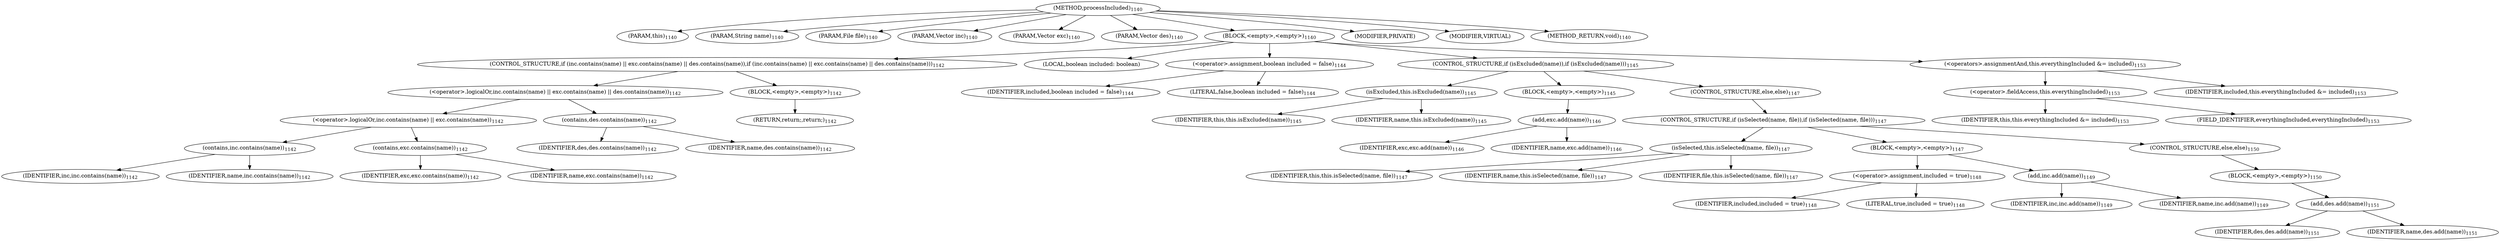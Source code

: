 digraph "processIncluded" {  
"2166" [label = <(METHOD,processIncluded)<SUB>1140</SUB>> ]
"87" [label = <(PARAM,this)<SUB>1140</SUB>> ]
"2167" [label = <(PARAM,String name)<SUB>1140</SUB>> ]
"2168" [label = <(PARAM,File file)<SUB>1140</SUB>> ]
"2169" [label = <(PARAM,Vector inc)<SUB>1140</SUB>> ]
"2170" [label = <(PARAM,Vector exc)<SUB>1140</SUB>> ]
"2171" [label = <(PARAM,Vector des)<SUB>1140</SUB>> ]
"2172" [label = <(BLOCK,&lt;empty&gt;,&lt;empty&gt;)<SUB>1140</SUB>> ]
"2173" [label = <(CONTROL_STRUCTURE,if (inc.contains(name) || exc.contains(name) || des.contains(name)),if (inc.contains(name) || exc.contains(name) || des.contains(name)))<SUB>1142</SUB>> ]
"2174" [label = <(&lt;operator&gt;.logicalOr,inc.contains(name) || exc.contains(name) || des.contains(name))<SUB>1142</SUB>> ]
"2175" [label = <(&lt;operator&gt;.logicalOr,inc.contains(name) || exc.contains(name))<SUB>1142</SUB>> ]
"2176" [label = <(contains,inc.contains(name))<SUB>1142</SUB>> ]
"2177" [label = <(IDENTIFIER,inc,inc.contains(name))<SUB>1142</SUB>> ]
"2178" [label = <(IDENTIFIER,name,inc.contains(name))<SUB>1142</SUB>> ]
"2179" [label = <(contains,exc.contains(name))<SUB>1142</SUB>> ]
"2180" [label = <(IDENTIFIER,exc,exc.contains(name))<SUB>1142</SUB>> ]
"2181" [label = <(IDENTIFIER,name,exc.contains(name))<SUB>1142</SUB>> ]
"2182" [label = <(contains,des.contains(name))<SUB>1142</SUB>> ]
"2183" [label = <(IDENTIFIER,des,des.contains(name))<SUB>1142</SUB>> ]
"2184" [label = <(IDENTIFIER,name,des.contains(name))<SUB>1142</SUB>> ]
"2185" [label = <(BLOCK,&lt;empty&gt;,&lt;empty&gt;)<SUB>1142</SUB>> ]
"2186" [label = <(RETURN,return;,return;)<SUB>1142</SUB>> ]
"2187" [label = <(LOCAL,boolean included: boolean)> ]
"2188" [label = <(&lt;operator&gt;.assignment,boolean included = false)<SUB>1144</SUB>> ]
"2189" [label = <(IDENTIFIER,included,boolean included = false)<SUB>1144</SUB>> ]
"2190" [label = <(LITERAL,false,boolean included = false)<SUB>1144</SUB>> ]
"2191" [label = <(CONTROL_STRUCTURE,if (isExcluded(name)),if (isExcluded(name)))<SUB>1145</SUB>> ]
"2192" [label = <(isExcluded,this.isExcluded(name))<SUB>1145</SUB>> ]
"86" [label = <(IDENTIFIER,this,this.isExcluded(name))<SUB>1145</SUB>> ]
"2193" [label = <(IDENTIFIER,name,this.isExcluded(name))<SUB>1145</SUB>> ]
"2194" [label = <(BLOCK,&lt;empty&gt;,&lt;empty&gt;)<SUB>1145</SUB>> ]
"2195" [label = <(add,exc.add(name))<SUB>1146</SUB>> ]
"2196" [label = <(IDENTIFIER,exc,exc.add(name))<SUB>1146</SUB>> ]
"2197" [label = <(IDENTIFIER,name,exc.add(name))<SUB>1146</SUB>> ]
"2198" [label = <(CONTROL_STRUCTURE,else,else)<SUB>1147</SUB>> ]
"2199" [label = <(CONTROL_STRUCTURE,if (isSelected(name, file)),if (isSelected(name, file)))<SUB>1147</SUB>> ]
"2200" [label = <(isSelected,this.isSelected(name, file))<SUB>1147</SUB>> ]
"88" [label = <(IDENTIFIER,this,this.isSelected(name, file))<SUB>1147</SUB>> ]
"2201" [label = <(IDENTIFIER,name,this.isSelected(name, file))<SUB>1147</SUB>> ]
"2202" [label = <(IDENTIFIER,file,this.isSelected(name, file))<SUB>1147</SUB>> ]
"2203" [label = <(BLOCK,&lt;empty&gt;,&lt;empty&gt;)<SUB>1147</SUB>> ]
"2204" [label = <(&lt;operator&gt;.assignment,included = true)<SUB>1148</SUB>> ]
"2205" [label = <(IDENTIFIER,included,included = true)<SUB>1148</SUB>> ]
"2206" [label = <(LITERAL,true,included = true)<SUB>1148</SUB>> ]
"2207" [label = <(add,inc.add(name))<SUB>1149</SUB>> ]
"2208" [label = <(IDENTIFIER,inc,inc.add(name))<SUB>1149</SUB>> ]
"2209" [label = <(IDENTIFIER,name,inc.add(name))<SUB>1149</SUB>> ]
"2210" [label = <(CONTROL_STRUCTURE,else,else)<SUB>1150</SUB>> ]
"2211" [label = <(BLOCK,&lt;empty&gt;,&lt;empty&gt;)<SUB>1150</SUB>> ]
"2212" [label = <(add,des.add(name))<SUB>1151</SUB>> ]
"2213" [label = <(IDENTIFIER,des,des.add(name))<SUB>1151</SUB>> ]
"2214" [label = <(IDENTIFIER,name,des.add(name))<SUB>1151</SUB>> ]
"2215" [label = <(&lt;operators&gt;.assignmentAnd,this.everythingIncluded &amp;= included)<SUB>1153</SUB>> ]
"2216" [label = <(&lt;operator&gt;.fieldAccess,this.everythingIncluded)<SUB>1153</SUB>> ]
"2217" [label = <(IDENTIFIER,this,this.everythingIncluded &amp;= included)<SUB>1153</SUB>> ]
"2218" [label = <(FIELD_IDENTIFIER,everythingIncluded,everythingIncluded)<SUB>1153</SUB>> ]
"2219" [label = <(IDENTIFIER,included,this.everythingIncluded &amp;= included)<SUB>1153</SUB>> ]
"2220" [label = <(MODIFIER,PRIVATE)> ]
"2221" [label = <(MODIFIER,VIRTUAL)> ]
"2222" [label = <(METHOD_RETURN,void)<SUB>1140</SUB>> ]
  "2166" -> "87" 
  "2166" -> "2167" 
  "2166" -> "2168" 
  "2166" -> "2169" 
  "2166" -> "2170" 
  "2166" -> "2171" 
  "2166" -> "2172" 
  "2166" -> "2220" 
  "2166" -> "2221" 
  "2166" -> "2222" 
  "2172" -> "2173" 
  "2172" -> "2187" 
  "2172" -> "2188" 
  "2172" -> "2191" 
  "2172" -> "2215" 
  "2173" -> "2174" 
  "2173" -> "2185" 
  "2174" -> "2175" 
  "2174" -> "2182" 
  "2175" -> "2176" 
  "2175" -> "2179" 
  "2176" -> "2177" 
  "2176" -> "2178" 
  "2179" -> "2180" 
  "2179" -> "2181" 
  "2182" -> "2183" 
  "2182" -> "2184" 
  "2185" -> "2186" 
  "2188" -> "2189" 
  "2188" -> "2190" 
  "2191" -> "2192" 
  "2191" -> "2194" 
  "2191" -> "2198" 
  "2192" -> "86" 
  "2192" -> "2193" 
  "2194" -> "2195" 
  "2195" -> "2196" 
  "2195" -> "2197" 
  "2198" -> "2199" 
  "2199" -> "2200" 
  "2199" -> "2203" 
  "2199" -> "2210" 
  "2200" -> "88" 
  "2200" -> "2201" 
  "2200" -> "2202" 
  "2203" -> "2204" 
  "2203" -> "2207" 
  "2204" -> "2205" 
  "2204" -> "2206" 
  "2207" -> "2208" 
  "2207" -> "2209" 
  "2210" -> "2211" 
  "2211" -> "2212" 
  "2212" -> "2213" 
  "2212" -> "2214" 
  "2215" -> "2216" 
  "2215" -> "2219" 
  "2216" -> "2217" 
  "2216" -> "2218" 
}
